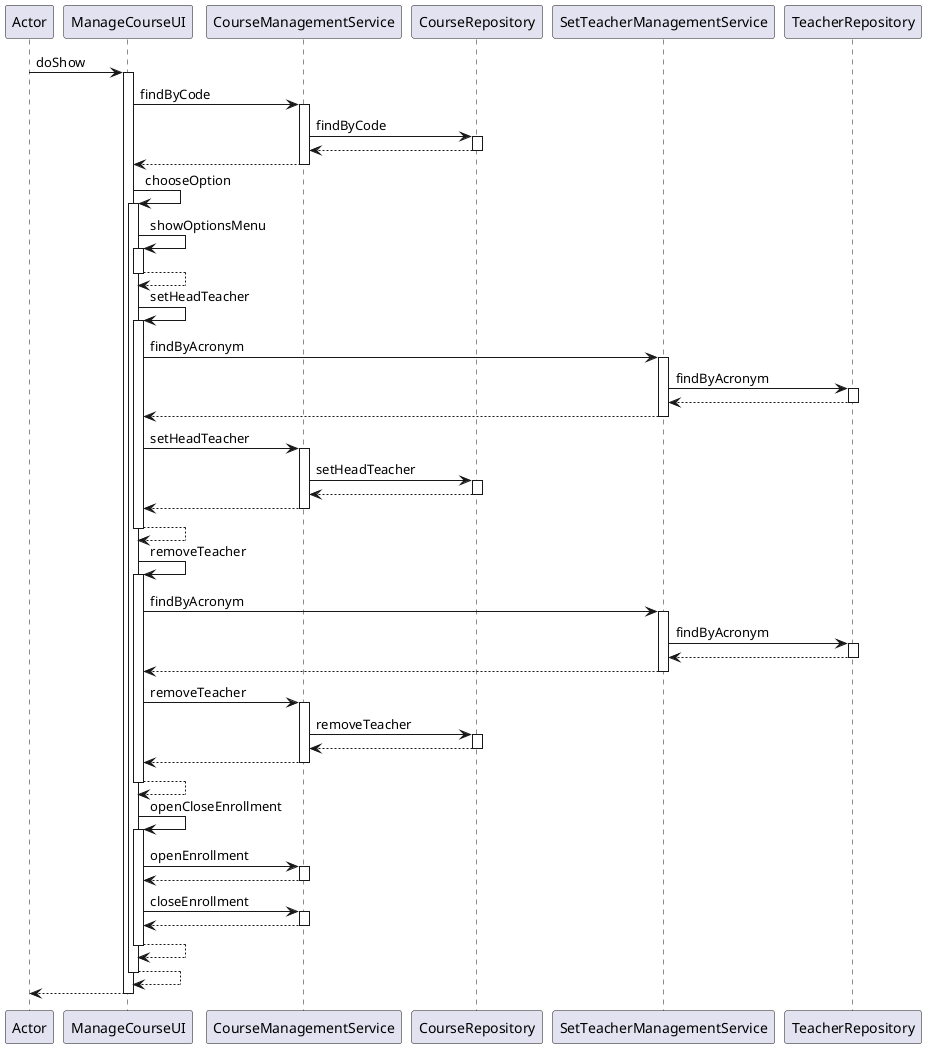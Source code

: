 @startuml
participant Actor
Actor -> ManageCourseUI : doShow
activate ManageCourseUI
ManageCourseUI -> CourseManagementService : findByCode
activate CourseManagementService
CourseManagementService -> CourseRepository : findByCode
activate CourseRepository
CourseRepository --> CourseManagementService
deactivate CourseRepository
CourseManagementService --> ManageCourseUI
deactivate CourseManagementService
ManageCourseUI -> ManageCourseUI : chooseOption
activate ManageCourseUI
ManageCourseUI -> ManageCourseUI : showOptionsMenu
activate ManageCourseUI
ManageCourseUI --> ManageCourseUI
deactivate ManageCourseUI
ManageCourseUI -> ManageCourseUI : setHeadTeacher
activate ManageCourseUI
ManageCourseUI -> SetTeacherManagementService : findByAcronym
activate SetTeacherManagementService
SetTeacherManagementService -> TeacherRepository : findByAcronym
activate TeacherRepository
TeacherRepository --> SetTeacherManagementService
deactivate TeacherRepository
SetTeacherManagementService --> ManageCourseUI
deactivate SetTeacherManagementService
ManageCourseUI -> CourseManagementService : setHeadTeacher
activate CourseManagementService
CourseManagementService -> CourseRepository : setHeadTeacher
activate CourseRepository
CourseRepository --> CourseManagementService
deactivate CourseRepository
CourseManagementService --> ManageCourseUI
deactivate CourseManagementService
ManageCourseUI --> ManageCourseUI
deactivate ManageCourseUI
ManageCourseUI -> ManageCourseUI : removeTeacher
activate ManageCourseUI
ManageCourseUI -> SetTeacherManagementService : findByAcronym
activate SetTeacherManagementService
SetTeacherManagementService -> TeacherRepository : findByAcronym
activate TeacherRepository
TeacherRepository --> SetTeacherManagementService
deactivate TeacherRepository
SetTeacherManagementService --> ManageCourseUI
deactivate SetTeacherManagementService
ManageCourseUI -> CourseManagementService : removeTeacher
activate CourseManagementService
CourseManagementService -> CourseRepository : removeTeacher
activate CourseRepository
CourseRepository --> CourseManagementService
deactivate CourseRepository
CourseManagementService --> ManageCourseUI
deactivate CourseManagementService
ManageCourseUI --> ManageCourseUI
deactivate ManageCourseUI
ManageCourseUI -> ManageCourseUI : openCloseEnrollment
activate ManageCourseUI
ManageCourseUI -> CourseManagementService : openEnrollment
activate CourseManagementService
CourseManagementService --> ManageCourseUI
deactivate CourseManagementService
ManageCourseUI -> CourseManagementService : closeEnrollment
activate CourseManagementService
CourseManagementService --> ManageCourseUI
deactivate CourseManagementService
ManageCourseUI --> ManageCourseUI
deactivate ManageCourseUI
ManageCourseUI --> ManageCourseUI
deactivate ManageCourseUI
return
@enduml